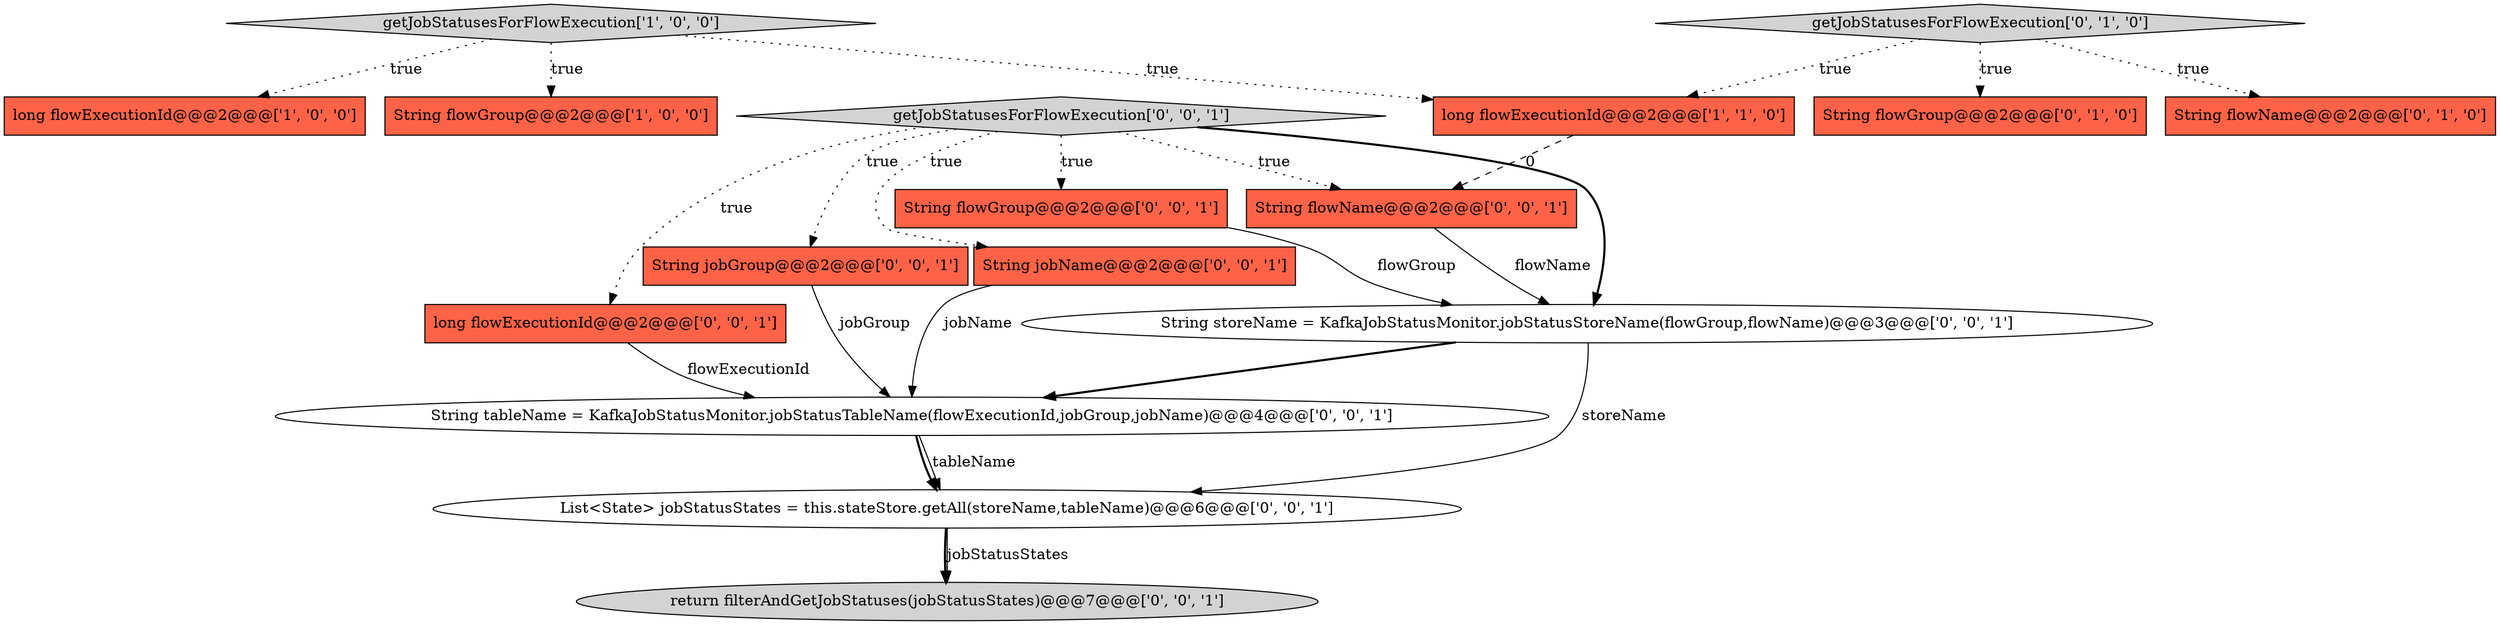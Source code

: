 digraph {
1 [style = filled, label = "getJobStatusesForFlowExecution['1', '0', '0']", fillcolor = lightgray, shape = diamond image = "AAA0AAABBB1BBB"];
9 [style = filled, label = "String jobGroup@@@2@@@['0', '0', '1']", fillcolor = tomato, shape = box image = "AAA0AAABBB3BBB"];
7 [style = filled, label = "String flowGroup@@@2@@@['0', '0', '1']", fillcolor = tomato, shape = box image = "AAA0AAABBB3BBB"];
10 [style = filled, label = "List<State> jobStatusStates = this.stateStore.getAll(storeName,tableName)@@@6@@@['0', '0', '1']", fillcolor = white, shape = ellipse image = "AAA0AAABBB3BBB"];
0 [style = filled, label = "long flowExecutionId@@@2@@@['1', '0', '0']", fillcolor = tomato, shape = box image = "AAA0AAABBB1BBB"];
15 [style = filled, label = "String flowName@@@2@@@['0', '0', '1']", fillcolor = tomato, shape = box image = "AAA0AAABBB3BBB"];
6 [style = filled, label = "getJobStatusesForFlowExecution['0', '1', '0']", fillcolor = lightgray, shape = diamond image = "AAA0AAABBB2BBB"];
5 [style = filled, label = "String flowGroup@@@2@@@['0', '1', '0']", fillcolor = tomato, shape = box image = "AAA0AAABBB2BBB"];
4 [style = filled, label = "String flowName@@@2@@@['0', '1', '0']", fillcolor = tomato, shape = box image = "AAA0AAABBB2BBB"];
11 [style = filled, label = "String tableName = KafkaJobStatusMonitor.jobStatusTableName(flowExecutionId,jobGroup,jobName)@@@4@@@['0', '0', '1']", fillcolor = white, shape = ellipse image = "AAA0AAABBB3BBB"];
14 [style = filled, label = "getJobStatusesForFlowExecution['0', '0', '1']", fillcolor = lightgray, shape = diamond image = "AAA0AAABBB3BBB"];
12 [style = filled, label = "String jobName@@@2@@@['0', '0', '1']", fillcolor = tomato, shape = box image = "AAA0AAABBB3BBB"];
16 [style = filled, label = "return filterAndGetJobStatuses(jobStatusStates)@@@7@@@['0', '0', '1']", fillcolor = lightgray, shape = ellipse image = "AAA0AAABBB3BBB"];
8 [style = filled, label = "long flowExecutionId@@@2@@@['0', '0', '1']", fillcolor = tomato, shape = box image = "AAA0AAABBB3BBB"];
13 [style = filled, label = "String storeName = KafkaJobStatusMonitor.jobStatusStoreName(flowGroup,flowName)@@@3@@@['0', '0', '1']", fillcolor = white, shape = ellipse image = "AAA0AAABBB3BBB"];
2 [style = filled, label = "String flowGroup@@@2@@@['1', '0', '0']", fillcolor = tomato, shape = box image = "AAA0AAABBB1BBB"];
3 [style = filled, label = "long flowExecutionId@@@2@@@['1', '1', '0']", fillcolor = tomato, shape = box image = "AAA0AAABBB1BBB"];
10->16 [style = bold, label=""];
1->0 [style = dotted, label="true"];
10->16 [style = solid, label="jobStatusStates"];
11->10 [style = solid, label="tableName"];
14->13 [style = bold, label=""];
14->8 [style = dotted, label="true"];
14->7 [style = dotted, label="true"];
14->12 [style = dotted, label="true"];
15->13 [style = solid, label="flowName"];
6->5 [style = dotted, label="true"];
6->4 [style = dotted, label="true"];
13->11 [style = bold, label=""];
1->3 [style = dotted, label="true"];
11->10 [style = bold, label=""];
14->15 [style = dotted, label="true"];
7->13 [style = solid, label="flowGroup"];
13->10 [style = solid, label="storeName"];
3->15 [style = dashed, label="0"];
6->3 [style = dotted, label="true"];
1->2 [style = dotted, label="true"];
9->11 [style = solid, label="jobGroup"];
8->11 [style = solid, label="flowExecutionId"];
12->11 [style = solid, label="jobName"];
14->9 [style = dotted, label="true"];
}
